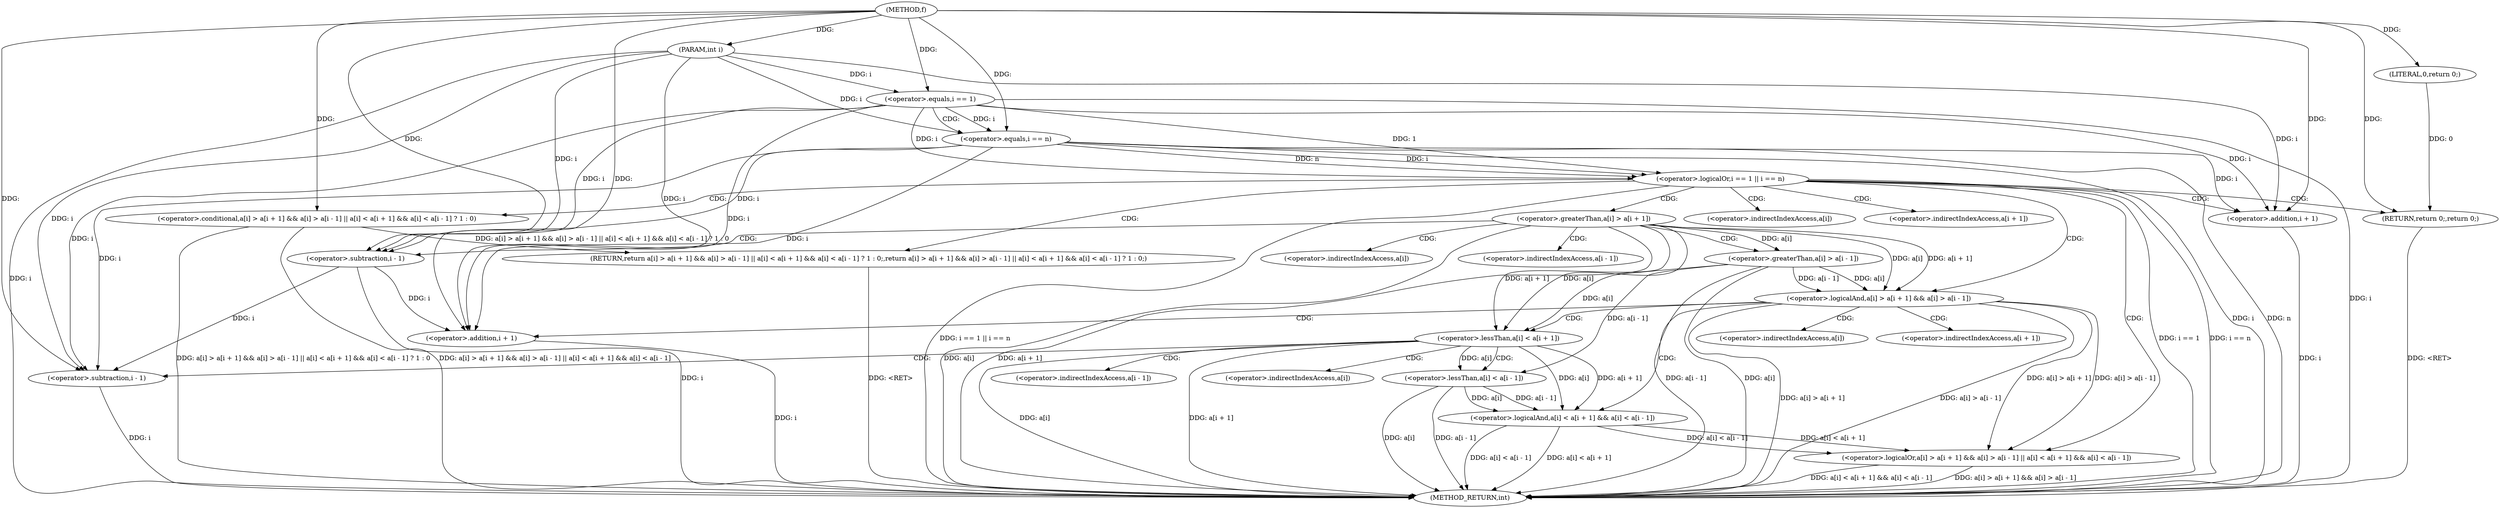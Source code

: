 digraph "f" {  
"1000101" [label = "(METHOD,f)" ]
"1000157" [label = "(METHOD_RETURN,int)" ]
"1000102" [label = "(PARAM,int i)" ]
"1000114" [label = "(RETURN,return a[i] > a[i + 1] && a[i] > a[i - 1] || a[i] < a[i + 1] && a[i] < a[i - 1] ? 1 : 0;,return a[i] > a[i + 1] && a[i] > a[i - 1] || a[i] < a[i + 1] && a[i] < a[i - 1] ? 1 : 0;)" ]
"1000105" [label = "(<operator>.logicalOr,i == 1 || i == n)" ]
"1000112" [label = "(RETURN,return 0;,return 0;)" ]
"1000115" [label = "(<operator>.conditional,a[i] > a[i + 1] && a[i] > a[i - 1] || a[i] < a[i + 1] && a[i] < a[i - 1] ? 1 : 0)" ]
"1000113" [label = "(LITERAL,0,return 0;)" ]
"1000106" [label = "(<operator>.equals,i == 1)" ]
"1000109" [label = "(<operator>.equals,i == n)" ]
"1000116" [label = "(<operator>.logicalOr,a[i] > a[i + 1] && a[i] > a[i - 1] || a[i] < a[i + 1] && a[i] < a[i - 1])" ]
"1000117" [label = "(<operator>.logicalAnd,a[i] > a[i + 1] && a[i] > a[i - 1])" ]
"1000136" [label = "(<operator>.logicalAnd,a[i] < a[i + 1] && a[i] < a[i - 1])" ]
"1000118" [label = "(<operator>.greaterThan,a[i] > a[i + 1])" ]
"1000127" [label = "(<operator>.greaterThan,a[i] > a[i - 1])" ]
"1000137" [label = "(<operator>.lessThan,a[i] < a[i + 1])" ]
"1000146" [label = "(<operator>.lessThan,a[i] < a[i - 1])" ]
"1000124" [label = "(<operator>.addition,i + 1)" ]
"1000133" [label = "(<operator>.subtraction,i - 1)" ]
"1000143" [label = "(<operator>.addition,i + 1)" ]
"1000152" [label = "(<operator>.subtraction,i - 1)" ]
"1000119" [label = "(<operator>.indirectIndexAccess,a[i])" ]
"1000122" [label = "(<operator>.indirectIndexAccess,a[i + 1])" ]
"1000128" [label = "(<operator>.indirectIndexAccess,a[i])" ]
"1000131" [label = "(<operator>.indirectIndexAccess,a[i - 1])" ]
"1000138" [label = "(<operator>.indirectIndexAccess,a[i])" ]
"1000141" [label = "(<operator>.indirectIndexAccess,a[i + 1])" ]
"1000147" [label = "(<operator>.indirectIndexAccess,a[i])" ]
"1000150" [label = "(<operator>.indirectIndexAccess,a[i - 1])" ]
  "1000112" -> "1000157"  [ label = "DDG: <RET>"] 
  "1000114" -> "1000157"  [ label = "DDG: <RET>"] 
  "1000102" -> "1000157"  [ label = "DDG: i"] 
  "1000106" -> "1000157"  [ label = "DDG: i"] 
  "1000105" -> "1000157"  [ label = "DDG: i == 1"] 
  "1000109" -> "1000157"  [ label = "DDG: i"] 
  "1000105" -> "1000157"  [ label = "DDG: i == n"] 
  "1000105" -> "1000157"  [ label = "DDG: i == 1 || i == n"] 
  "1000118" -> "1000157"  [ label = "DDG: a[i]"] 
  "1000124" -> "1000157"  [ label = "DDG: i"] 
  "1000118" -> "1000157"  [ label = "DDG: a[i + 1]"] 
  "1000117" -> "1000157"  [ label = "DDG: a[i] > a[i + 1]"] 
  "1000127" -> "1000157"  [ label = "DDG: a[i]"] 
  "1000133" -> "1000157"  [ label = "DDG: i"] 
  "1000127" -> "1000157"  [ label = "DDG: a[i - 1]"] 
  "1000117" -> "1000157"  [ label = "DDG: a[i] > a[i - 1]"] 
  "1000116" -> "1000157"  [ label = "DDG: a[i] > a[i + 1] && a[i] > a[i - 1]"] 
  "1000137" -> "1000157"  [ label = "DDG: a[i]"] 
  "1000143" -> "1000157"  [ label = "DDG: i"] 
  "1000137" -> "1000157"  [ label = "DDG: a[i + 1]"] 
  "1000136" -> "1000157"  [ label = "DDG: a[i] < a[i + 1]"] 
  "1000146" -> "1000157"  [ label = "DDG: a[i]"] 
  "1000152" -> "1000157"  [ label = "DDG: i"] 
  "1000146" -> "1000157"  [ label = "DDG: a[i - 1]"] 
  "1000136" -> "1000157"  [ label = "DDG: a[i] < a[i - 1]"] 
  "1000116" -> "1000157"  [ label = "DDG: a[i] < a[i + 1] && a[i] < a[i - 1]"] 
  "1000115" -> "1000157"  [ label = "DDG: a[i] > a[i + 1] && a[i] > a[i - 1] || a[i] < a[i + 1] && a[i] < a[i - 1]"] 
  "1000115" -> "1000157"  [ label = "DDG: a[i] > a[i + 1] && a[i] > a[i - 1] || a[i] < a[i + 1] && a[i] < a[i - 1] ? 1 : 0"] 
  "1000109" -> "1000157"  [ label = "DDG: n"] 
  "1000101" -> "1000102"  [ label = "DDG: "] 
  "1000115" -> "1000114"  [ label = "DDG: a[i] > a[i + 1] && a[i] > a[i - 1] || a[i] < a[i + 1] && a[i] < a[i - 1] ? 1 : 0"] 
  "1000113" -> "1000112"  [ label = "DDG: 0"] 
  "1000101" -> "1000112"  [ label = "DDG: "] 
  "1000101" -> "1000115"  [ label = "DDG: "] 
  "1000106" -> "1000105"  [ label = "DDG: i"] 
  "1000106" -> "1000105"  [ label = "DDG: 1"] 
  "1000109" -> "1000105"  [ label = "DDG: i"] 
  "1000109" -> "1000105"  [ label = "DDG: n"] 
  "1000101" -> "1000113"  [ label = "DDG: "] 
  "1000102" -> "1000106"  [ label = "DDG: i"] 
  "1000101" -> "1000106"  [ label = "DDG: "] 
  "1000106" -> "1000109"  [ label = "DDG: i"] 
  "1000102" -> "1000109"  [ label = "DDG: i"] 
  "1000101" -> "1000109"  [ label = "DDG: "] 
  "1000117" -> "1000116"  [ label = "DDG: a[i] > a[i + 1]"] 
  "1000117" -> "1000116"  [ label = "DDG: a[i] > a[i - 1]"] 
  "1000136" -> "1000116"  [ label = "DDG: a[i] < a[i + 1]"] 
  "1000136" -> "1000116"  [ label = "DDG: a[i] < a[i - 1]"] 
  "1000118" -> "1000117"  [ label = "DDG: a[i]"] 
  "1000118" -> "1000117"  [ label = "DDG: a[i + 1]"] 
  "1000127" -> "1000117"  [ label = "DDG: a[i]"] 
  "1000127" -> "1000117"  [ label = "DDG: a[i - 1]"] 
  "1000137" -> "1000136"  [ label = "DDG: a[i + 1]"] 
  "1000137" -> "1000136"  [ label = "DDG: a[i]"] 
  "1000146" -> "1000136"  [ label = "DDG: a[i]"] 
  "1000146" -> "1000136"  [ label = "DDG: a[i - 1]"] 
  "1000118" -> "1000127"  [ label = "DDG: a[i]"] 
  "1000118" -> "1000137"  [ label = "DDG: a[i]"] 
  "1000127" -> "1000137"  [ label = "DDG: a[i]"] 
  "1000118" -> "1000137"  [ label = "DDG: a[i + 1]"] 
  "1000137" -> "1000146"  [ label = "DDG: a[i]"] 
  "1000127" -> "1000146"  [ label = "DDG: a[i - 1]"] 
  "1000106" -> "1000124"  [ label = "DDG: i"] 
  "1000109" -> "1000124"  [ label = "DDG: i"] 
  "1000102" -> "1000124"  [ label = "DDG: i"] 
  "1000101" -> "1000124"  [ label = "DDG: "] 
  "1000102" -> "1000133"  [ label = "DDG: i"] 
  "1000101" -> "1000133"  [ label = "DDG: "] 
  "1000106" -> "1000133"  [ label = "DDG: i"] 
  "1000109" -> "1000133"  [ label = "DDG: i"] 
  "1000133" -> "1000143"  [ label = "DDG: i"] 
  "1000102" -> "1000143"  [ label = "DDG: i"] 
  "1000101" -> "1000143"  [ label = "DDG: "] 
  "1000106" -> "1000143"  [ label = "DDG: i"] 
  "1000109" -> "1000143"  [ label = "DDG: i"] 
  "1000102" -> "1000152"  [ label = "DDG: i"] 
  "1000101" -> "1000152"  [ label = "DDG: "] 
  "1000133" -> "1000152"  [ label = "DDG: i"] 
  "1000106" -> "1000152"  [ label = "DDG: i"] 
  "1000109" -> "1000152"  [ label = "DDG: i"] 
  "1000105" -> "1000117"  [ label = "CDG: "] 
  "1000105" -> "1000119"  [ label = "CDG: "] 
  "1000105" -> "1000114"  [ label = "CDG: "] 
  "1000105" -> "1000118"  [ label = "CDG: "] 
  "1000105" -> "1000122"  [ label = "CDG: "] 
  "1000105" -> "1000112"  [ label = "CDG: "] 
  "1000105" -> "1000116"  [ label = "CDG: "] 
  "1000105" -> "1000124"  [ label = "CDG: "] 
  "1000105" -> "1000115"  [ label = "CDG: "] 
  "1000106" -> "1000109"  [ label = "CDG: "] 
  "1000117" -> "1000141"  [ label = "CDG: "] 
  "1000117" -> "1000136"  [ label = "CDG: "] 
  "1000117" -> "1000143"  [ label = "CDG: "] 
  "1000117" -> "1000137"  [ label = "CDG: "] 
  "1000117" -> "1000138"  [ label = "CDG: "] 
  "1000118" -> "1000127"  [ label = "CDG: "] 
  "1000118" -> "1000128"  [ label = "CDG: "] 
  "1000118" -> "1000133"  [ label = "CDG: "] 
  "1000118" -> "1000131"  [ label = "CDG: "] 
  "1000137" -> "1000152"  [ label = "CDG: "] 
  "1000137" -> "1000150"  [ label = "CDG: "] 
  "1000137" -> "1000147"  [ label = "CDG: "] 
  "1000137" -> "1000146"  [ label = "CDG: "] 
}
